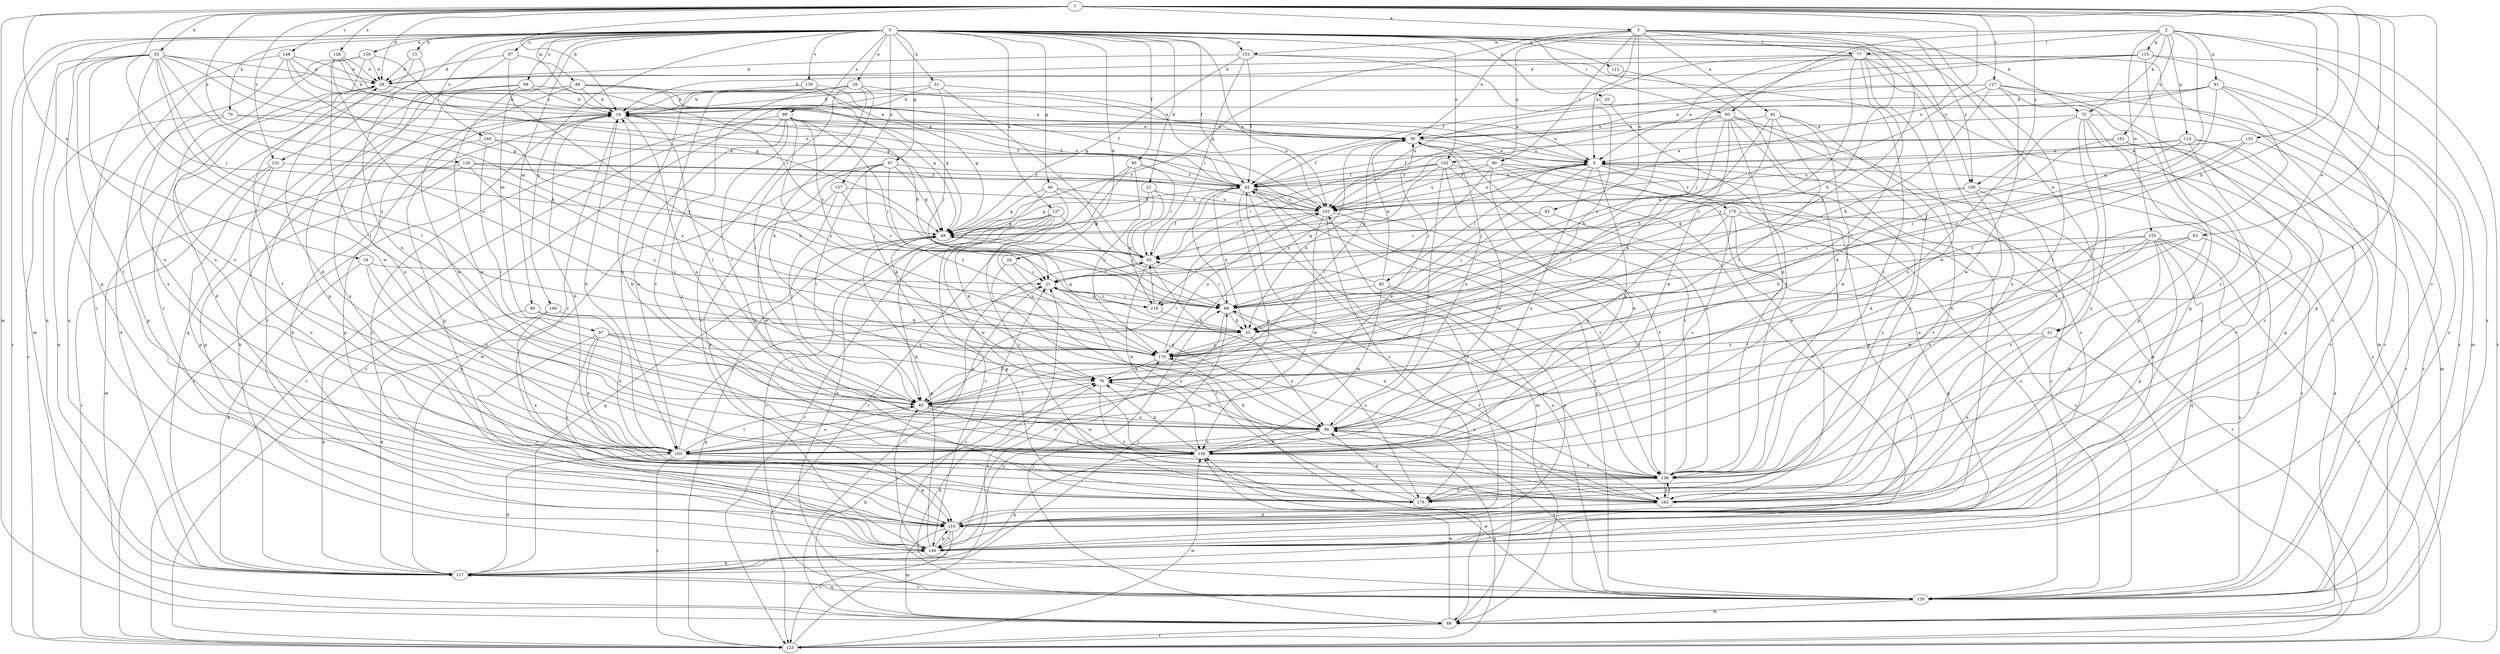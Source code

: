 strict digraph  {
0;
1;
2;
3;
6;
13;
14;
20;
21;
22;
24;
28;
29;
31;
34;
36;
40;
42;
46;
47;
49;
51;
53;
55;
60;
62;
63;
68;
70;
75;
76;
77;
80;
82;
83;
86;
87;
88;
89;
91;
92;
93;
96;
97;
98;
99;
102;
103;
110;
112;
114;
115;
116;
117;
123;
126;
127;
128;
129;
130;
131;
132;
136;
137;
140;
143;
148;
149;
153;
155;
156;
157;
159;
161;
162;
166;
168;
170;
175;
176;
0 -> 13  [label=b];
0 -> 20  [label=c];
0 -> 22  [label=d];
0 -> 24  [label=d];
0 -> 29  [label=e];
0 -> 31  [label=e];
0 -> 40  [label=f];
0 -> 42  [label=f];
0 -> 46  [label=g];
0 -> 47  [label=g];
0 -> 51  [label=h];
0 -> 60  [label=i];
0 -> 70  [label=k];
0 -> 75  [label=k];
0 -> 86  [label=m];
0 -> 87  [label=m];
0 -> 88  [label=m];
0 -> 89  [label=m];
0 -> 97  [label=o];
0 -> 98  [label=o];
0 -> 99  [label=o];
0 -> 102  [label=o];
0 -> 110  [label=p];
0 -> 112  [label=q];
0 -> 123  [label=r];
0 -> 130  [label=t];
0 -> 131  [label=t];
0 -> 137  [label=u];
0 -> 140  [label=u];
0 -> 143  [label=u];
0 -> 153  [label=w];
0 -> 157  [label=x];
0 -> 159  [label=x];
0 -> 166  [label=y];
0 -> 168  [label=y];
1 -> 3  [label=a];
1 -> 14  [label=b];
1 -> 28  [label=d];
1 -> 31  [label=e];
1 -> 34  [label=e];
1 -> 53  [label=h];
1 -> 55  [label=h];
1 -> 63  [label=j];
1 -> 68  [label=j];
1 -> 89  [label=m];
1 -> 126  [label=s];
1 -> 127  [label=s];
1 -> 128  [label=s];
1 -> 131  [label=t];
1 -> 132  [label=t];
1 -> 136  [label=t];
1 -> 143  [label=u];
1 -> 148  [label=v];
1 -> 149  [label=v];
1 -> 168  [label=y];
2 -> 60  [label=i];
2 -> 75  [label=k];
2 -> 77  [label=l];
2 -> 91  [label=n];
2 -> 114  [label=q];
2 -> 115  [label=q];
2 -> 116  [label=q];
2 -> 123  [label=r];
2 -> 129  [label=s];
2 -> 153  [label=w];
2 -> 155  [label=w];
2 -> 161  [label=x];
3 -> 6  [label=a];
3 -> 36  [label=e];
3 -> 49  [label=g];
3 -> 55  [label=h];
3 -> 77  [label=l];
3 -> 80  [label=l];
3 -> 92  [label=n];
3 -> 93  [label=n];
3 -> 102  [label=o];
3 -> 136  [label=t];
3 -> 168  [label=y];
3 -> 170  [label=y];
6 -> 42  [label=f];
6 -> 68  [label=j];
6 -> 82  [label=l];
6 -> 96  [label=n];
6 -> 103  [label=o];
6 -> 116  [label=q];
6 -> 143  [label=u];
6 -> 175  [label=z];
6 -> 176  [label=z];
13 -> 28  [label=d];
13 -> 96  [label=n];
13 -> 149  [label=v];
14 -> 36  [label=e];
14 -> 42  [label=f];
14 -> 83  [label=l];
14 -> 96  [label=n];
14 -> 110  [label=p];
14 -> 123  [label=r];
14 -> 176  [label=z];
20 -> 136  [label=t];
21 -> 68  [label=j];
21 -> 103  [label=o];
21 -> 116  [label=q];
22 -> 62  [label=i];
22 -> 116  [label=q];
22 -> 123  [label=r];
22 -> 143  [label=u];
24 -> 21  [label=c];
24 -> 96  [label=n];
24 -> 162  [label=x];
28 -> 14  [label=b];
28 -> 136  [label=t];
29 -> 14  [label=b];
29 -> 36  [label=e];
29 -> 76  [label=k];
29 -> 83  [label=l];
29 -> 136  [label=t];
29 -> 149  [label=v];
29 -> 176  [label=z];
31 -> 123  [label=r];
31 -> 162  [label=x];
31 -> 170  [label=y];
31 -> 176  [label=z];
34 -> 21  [label=c];
34 -> 96  [label=n];
34 -> 117  [label=q];
34 -> 156  [label=w];
36 -> 6  [label=a];
36 -> 42  [label=f];
36 -> 83  [label=l];
36 -> 170  [label=y];
40 -> 42  [label=f];
40 -> 62  [label=i];
40 -> 96  [label=n];
40 -> 123  [label=r];
40 -> 170  [label=y];
42 -> 6  [label=a];
42 -> 49  [label=g];
42 -> 55  [label=h];
42 -> 68  [label=j];
42 -> 89  [label=m];
42 -> 103  [label=o];
42 -> 129  [label=s];
42 -> 136  [label=t];
42 -> 143  [label=u];
46 -> 49  [label=g];
46 -> 62  [label=i];
46 -> 129  [label=s];
46 -> 143  [label=u];
46 -> 176  [label=z];
47 -> 42  [label=f];
47 -> 49  [label=g];
47 -> 76  [label=k];
47 -> 83  [label=l];
47 -> 110  [label=p];
47 -> 117  [label=q];
47 -> 170  [label=y];
49 -> 62  [label=i];
51 -> 14  [label=b];
51 -> 62  [label=i];
51 -> 68  [label=j];
51 -> 123  [label=r];
51 -> 143  [label=u];
53 -> 28  [label=d];
53 -> 49  [label=g];
53 -> 55  [label=h];
53 -> 83  [label=l];
53 -> 103  [label=o];
53 -> 117  [label=q];
53 -> 123  [label=r];
53 -> 136  [label=t];
53 -> 143  [label=u];
53 -> 156  [label=w];
53 -> 170  [label=y];
55 -> 49  [label=g];
55 -> 83  [label=l];
55 -> 96  [label=n];
55 -> 170  [label=y];
60 -> 36  [label=e];
60 -> 55  [label=h];
60 -> 83  [label=l];
60 -> 96  [label=n];
60 -> 136  [label=t];
60 -> 149  [label=v];
60 -> 156  [label=w];
60 -> 176  [label=z];
62 -> 21  [label=c];
62 -> 42  [label=f];
62 -> 156  [label=w];
62 -> 162  [label=x];
63 -> 62  [label=i];
63 -> 76  [label=k];
63 -> 103  [label=o];
63 -> 149  [label=v];
68 -> 55  [label=h];
68 -> 62  [label=i];
68 -> 149  [label=v];
68 -> 176  [label=z];
70 -> 36  [label=e];
70 -> 110  [label=p];
70 -> 117  [label=q];
70 -> 170  [label=y];
75 -> 36  [label=e];
75 -> 89  [label=m];
75 -> 96  [label=n];
75 -> 110  [label=p];
75 -> 136  [label=t];
75 -> 149  [label=v];
75 -> 162  [label=x];
76 -> 83  [label=l];
76 -> 96  [label=n];
76 -> 176  [label=z];
77 -> 6  [label=a];
77 -> 28  [label=d];
77 -> 42  [label=f];
77 -> 68  [label=j];
77 -> 83  [label=l];
77 -> 89  [label=m];
77 -> 123  [label=r];
77 -> 156  [label=w];
77 -> 162  [label=x];
77 -> 170  [label=y];
80 -> 42  [label=f];
80 -> 68  [label=j];
80 -> 110  [label=p];
80 -> 129  [label=s];
80 -> 143  [label=u];
80 -> 149  [label=v];
80 -> 156  [label=w];
82 -> 14  [label=b];
82 -> 36  [label=e];
82 -> 68  [label=j];
82 -> 110  [label=p];
82 -> 136  [label=t];
82 -> 156  [label=w];
83 -> 96  [label=n];
83 -> 103  [label=o];
83 -> 136  [label=t];
83 -> 156  [label=w];
86 -> 55  [label=h];
86 -> 103  [label=o];
86 -> 117  [label=q];
87 -> 76  [label=k];
87 -> 83  [label=l];
87 -> 103  [label=o];
87 -> 149  [label=v];
87 -> 170  [label=y];
87 -> 176  [label=z];
88 -> 6  [label=a];
88 -> 14  [label=b];
88 -> 49  [label=g];
88 -> 117  [label=q];
88 -> 143  [label=u];
88 -> 149  [label=v];
88 -> 156  [label=w];
89 -> 6  [label=a];
89 -> 42  [label=f];
89 -> 62  [label=i];
89 -> 68  [label=j];
89 -> 76  [label=k];
89 -> 123  [label=r];
89 -> 156  [label=w];
91 -> 14  [label=b];
91 -> 36  [label=e];
91 -> 83  [label=l];
91 -> 110  [label=p];
91 -> 129  [label=s];
91 -> 143  [label=u];
91 -> 170  [label=y];
92 -> 36  [label=e];
92 -> 55  [label=h];
92 -> 76  [label=k];
92 -> 83  [label=l];
92 -> 156  [label=w];
92 -> 162  [label=x];
93 -> 49  [label=g];
93 -> 68  [label=j];
93 -> 129  [label=s];
96 -> 36  [label=e];
96 -> 76  [label=k];
96 -> 103  [label=o];
96 -> 129  [label=s];
96 -> 156  [label=w];
97 -> 28  [label=d];
97 -> 62  [label=i];
97 -> 110  [label=p];
97 -> 170  [label=y];
98 -> 14  [label=b];
98 -> 49  [label=g];
98 -> 103  [label=o];
98 -> 156  [label=w];
98 -> 162  [label=x];
99 -> 21  [label=c];
99 -> 36  [label=e];
99 -> 42  [label=f];
99 -> 68  [label=j];
99 -> 83  [label=l];
99 -> 103  [label=o];
99 -> 123  [label=r];
99 -> 149  [label=v];
99 -> 170  [label=y];
102 -> 21  [label=c];
102 -> 42  [label=f];
102 -> 55  [label=h];
102 -> 62  [label=i];
102 -> 96  [label=n];
102 -> 129  [label=s];
102 -> 136  [label=t];
102 -> 156  [label=w];
103 -> 14  [label=b];
103 -> 21  [label=c];
103 -> 28  [label=d];
103 -> 36  [label=e];
103 -> 83  [label=l];
103 -> 110  [label=p];
103 -> 117  [label=q];
103 -> 123  [label=r];
110 -> 42  [label=f];
110 -> 89  [label=m];
110 -> 123  [label=r];
110 -> 149  [label=v];
112 -> 149  [label=v];
114 -> 6  [label=a];
114 -> 76  [label=k];
114 -> 110  [label=p];
114 -> 143  [label=u];
114 -> 149  [label=v];
114 -> 162  [label=x];
115 -> 14  [label=b];
115 -> 28  [label=d];
115 -> 89  [label=m];
115 -> 129  [label=s];
115 -> 143  [label=u];
115 -> 176  [label=z];
116 -> 21  [label=c];
116 -> 55  [label=h];
116 -> 62  [label=i];
117 -> 14  [label=b];
117 -> 28  [label=d];
117 -> 49  [label=g];
117 -> 68  [label=j];
117 -> 129  [label=s];
117 -> 170  [label=y];
123 -> 21  [label=c];
123 -> 49  [label=g];
123 -> 96  [label=n];
123 -> 156  [label=w];
126 -> 42  [label=f];
126 -> 68  [label=j];
126 -> 89  [label=m];
126 -> 110  [label=p];
126 -> 143  [label=u];
126 -> 170  [label=y];
127 -> 14  [label=b];
127 -> 55  [label=h];
127 -> 62  [label=i];
127 -> 110  [label=p];
127 -> 129  [label=s];
127 -> 143  [label=u];
127 -> 149  [label=v];
127 -> 156  [label=w];
128 -> 6  [label=a];
128 -> 14  [label=b];
128 -> 28  [label=d];
128 -> 83  [label=l];
128 -> 170  [label=y];
129 -> 21  [label=c];
129 -> 76  [label=k];
129 -> 89  [label=m];
129 -> 117  [label=q];
129 -> 143  [label=u];
129 -> 156  [label=w];
130 -> 14  [label=b];
130 -> 42  [label=f];
130 -> 49  [label=g];
130 -> 103  [label=o];
131 -> 42  [label=f];
131 -> 110  [label=p];
131 -> 123  [label=r];
131 -> 162  [label=x];
132 -> 6  [label=a];
132 -> 68  [label=j];
132 -> 129  [label=s];
132 -> 170  [label=y];
136 -> 14  [label=b];
136 -> 36  [label=e];
136 -> 42  [label=f];
136 -> 68  [label=j];
136 -> 162  [label=x];
136 -> 176  [label=z];
137 -> 49  [label=g];
137 -> 68  [label=j];
137 -> 76  [label=k];
137 -> 83  [label=l];
137 -> 129  [label=s];
137 -> 149  [label=v];
137 -> 156  [label=w];
140 -> 6  [label=a];
140 -> 55  [label=h];
140 -> 83  [label=l];
140 -> 110  [label=p];
143 -> 49  [label=g];
143 -> 83  [label=l];
143 -> 136  [label=t];
143 -> 156  [label=w];
143 -> 176  [label=z];
148 -> 6  [label=a];
148 -> 28  [label=d];
148 -> 36  [label=e];
148 -> 49  [label=g];
148 -> 103  [label=o];
148 -> 149  [label=v];
149 -> 6  [label=a];
149 -> 14  [label=b];
149 -> 49  [label=g];
149 -> 83  [label=l];
149 -> 110  [label=p];
149 -> 117  [label=q];
153 -> 28  [label=d];
153 -> 42  [label=f];
153 -> 49  [label=g];
153 -> 62  [label=i];
153 -> 136  [label=t];
153 -> 170  [label=y];
155 -> 55  [label=h];
155 -> 62  [label=i];
155 -> 96  [label=n];
155 -> 110  [label=p];
155 -> 117  [label=q];
155 -> 123  [label=r];
155 -> 129  [label=s];
155 -> 156  [label=w];
155 -> 162  [label=x];
156 -> 14  [label=b];
156 -> 76  [label=k];
156 -> 117  [label=q];
156 -> 136  [label=t];
157 -> 21  [label=c];
157 -> 83  [label=l];
157 -> 143  [label=u];
157 -> 156  [label=w];
159 -> 28  [label=d];
159 -> 49  [label=g];
159 -> 103  [label=o];
159 -> 117  [label=q];
159 -> 162  [label=x];
161 -> 6  [label=a];
161 -> 21  [label=c];
161 -> 42  [label=f];
161 -> 129  [label=s];
161 -> 176  [label=z];
162 -> 36  [label=e];
162 -> 96  [label=n];
162 -> 110  [label=p];
162 -> 136  [label=t];
162 -> 170  [label=y];
166 -> 55  [label=h];
166 -> 117  [label=q];
166 -> 162  [label=x];
168 -> 21  [label=c];
168 -> 129  [label=s];
168 -> 136  [label=t];
168 -> 143  [label=u];
168 -> 162  [label=x];
170 -> 76  [label=k];
170 -> 89  [label=m];
170 -> 143  [label=u];
175 -> 49  [label=g];
175 -> 96  [label=n];
175 -> 103  [label=o];
175 -> 117  [label=q];
175 -> 123  [label=r];
175 -> 136  [label=t];
176 -> 21  [label=c];
176 -> 28  [label=d];
176 -> 49  [label=g];
176 -> 96  [label=n];
}
